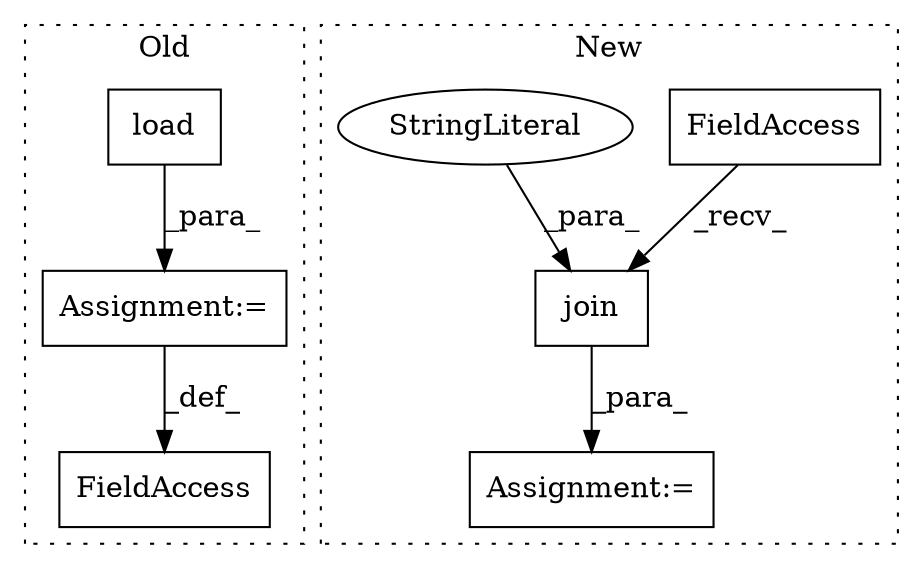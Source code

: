 digraph G {
subgraph cluster0 {
1 [label="load" a="32" s="2785,2814" l="5,1" shape="box"];
6 [label="Assignment:=" a="7" s="2766" l="1" shape="box"];
7 [label="FieldAccess" a="22" s="2746" l="20" shape="box"];
label = "Old";
style="dotted";
}
subgraph cluster1 {
2 [label="join" a="32" s="2613,2654" l="5,1" shape="box"];
3 [label="FieldAccess" a="22" s="2605" l="7" shape="box"];
4 [label="StringLiteral" a="45" s="2638" l="16" shape="ellipse"];
5 [label="Assignment:=" a="7" s="2743" l="12" shape="box"];
label = "New";
style="dotted";
}
1 -> 6 [label="_para_"];
2 -> 5 [label="_para_"];
3 -> 2 [label="_recv_"];
4 -> 2 [label="_para_"];
6 -> 7 [label="_def_"];
}